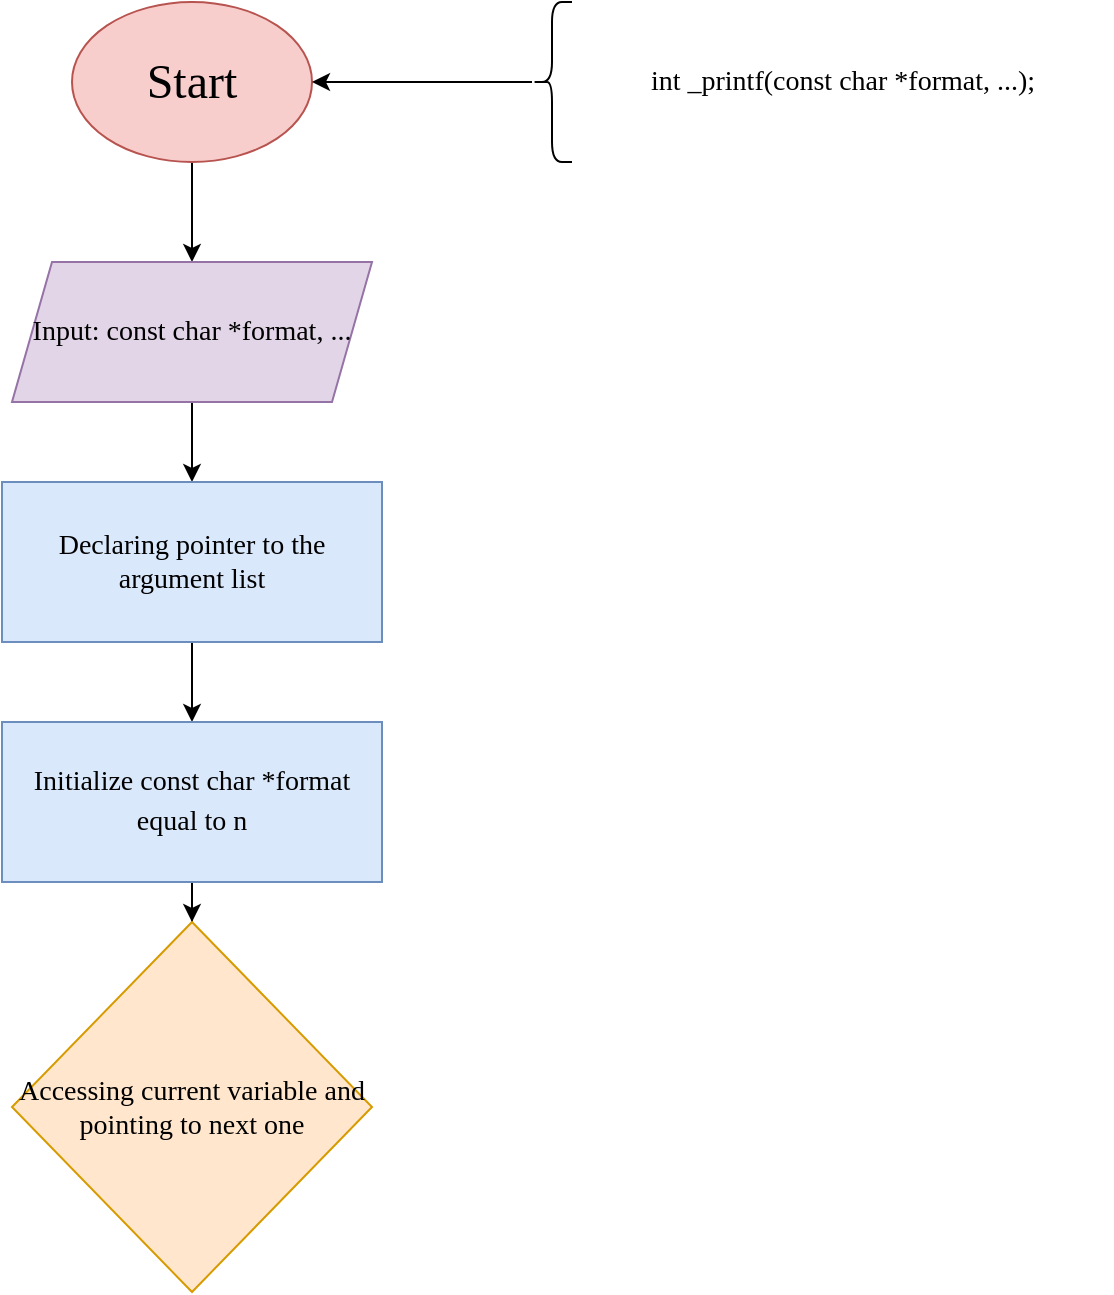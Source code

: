 <mxfile version="21.2.1" type="github">
  <diagram name="Page-1" id="gzBwzpMSBVfqFmjMRgq_">
    <mxGraphModel dx="1050" dy="665" grid="1" gridSize="10" guides="1" tooltips="1" connect="1" arrows="1" fold="1" page="1" pageScale="1" pageWidth="827" pageHeight="1169" math="0" shadow="0">
      <root>
        <mxCell id="0" />
        <mxCell id="1" parent="0" />
        <mxCell id="s2OsbMv8eEPXfgkgAl__-15" value="" style="edgeStyle=orthogonalEdgeStyle;rounded=0;orthogonalLoop=1;jettySize=auto;html=1;" edge="1" parent="1" source="x_UqHdZrBDTHnCHfq9N3-1" target="s2OsbMv8eEPXfgkgAl__-14">
          <mxGeometry relative="1" as="geometry" />
        </mxCell>
        <mxCell id="x_UqHdZrBDTHnCHfq9N3-1" value="&lt;font style=&quot;font-size: 24px;&quot; face=&quot;Verdana&quot;&gt;Start&lt;/font&gt;" style="ellipse;whiteSpace=wrap;html=1;fillColor=#f8cecc;strokeColor=#b85450;" parent="1" vertex="1">
          <mxGeometry x="250" y="50" width="120" height="80" as="geometry" />
        </mxCell>
        <mxCell id="s2OsbMv8eEPXfgkgAl__-11" value="" style="edgeStyle=orthogonalEdgeStyle;rounded=0;orthogonalLoop=1;jettySize=auto;html=1;" edge="1" parent="1" source="s2OsbMv8eEPXfgkgAl__-4" target="x_UqHdZrBDTHnCHfq9N3-1">
          <mxGeometry relative="1" as="geometry" />
        </mxCell>
        <mxCell id="s2OsbMv8eEPXfgkgAl__-4" value="" style="shape=curlyBracket;whiteSpace=wrap;html=1;rounded=1;labelPosition=left;verticalLabelPosition=middle;align=right;verticalAlign=middle;" vertex="1" parent="1">
          <mxGeometry x="480" y="50" width="20" height="80" as="geometry" />
        </mxCell>
        <mxCell id="s2OsbMv8eEPXfgkgAl__-6" value="&lt;font style=&quot;font-size: 14px;&quot; face=&quot;Verdana&quot;&gt;int _printf(const char *format, ...);&lt;/font&gt;" style="text;html=1;align=center;verticalAlign=middle;resizable=0;points=[];autosize=1;strokeColor=none;fillColor=none;" vertex="1" parent="1">
          <mxGeometry x="500" y="75" width="270" height="30" as="geometry" />
        </mxCell>
        <mxCell id="s2OsbMv8eEPXfgkgAl__-17" value="" style="edgeStyle=orthogonalEdgeStyle;rounded=0;orthogonalLoop=1;jettySize=auto;html=1;" edge="1" parent="1" source="s2OsbMv8eEPXfgkgAl__-14" target="s2OsbMv8eEPXfgkgAl__-16">
          <mxGeometry relative="1" as="geometry" />
        </mxCell>
        <mxCell id="s2OsbMv8eEPXfgkgAl__-14" value="&lt;font style=&quot;font-size: 14px;&quot; face=&quot;Verdana&quot;&gt;Input:&amp;nbsp;const char *format, ...&lt;/font&gt;" style="shape=parallelogram;perimeter=parallelogramPerimeter;whiteSpace=wrap;html=1;fixedSize=1;fillColor=#e1d5e7;strokeColor=#9673a6;" vertex="1" parent="1">
          <mxGeometry x="220" y="180" width="180" height="70" as="geometry" />
        </mxCell>
        <mxCell id="s2OsbMv8eEPXfgkgAl__-20" value="" style="edgeStyle=orthogonalEdgeStyle;rounded=0;orthogonalLoop=1;jettySize=auto;html=1;" edge="1" parent="1" source="s2OsbMv8eEPXfgkgAl__-16" target="s2OsbMv8eEPXfgkgAl__-19">
          <mxGeometry relative="1" as="geometry" />
        </mxCell>
        <mxCell id="s2OsbMv8eEPXfgkgAl__-16" value="&lt;font style=&quot;font-size: 14px;&quot; face=&quot;Verdana&quot;&gt;Declaring pointer to the argument list&lt;br&gt;&lt;/font&gt;" style="rounded=0;whiteSpace=wrap;html=1;fillColor=#dae8fc;strokeColor=#6c8ebf;" vertex="1" parent="1">
          <mxGeometry x="215" y="290" width="190" height="80" as="geometry" />
        </mxCell>
        <mxCell id="s2OsbMv8eEPXfgkgAl__-22" value="" style="edgeStyle=orthogonalEdgeStyle;rounded=0;orthogonalLoop=1;jettySize=auto;html=1;" edge="1" parent="1" source="s2OsbMv8eEPXfgkgAl__-19" target="s2OsbMv8eEPXfgkgAl__-21">
          <mxGeometry relative="1" as="geometry" />
        </mxCell>
        <mxCell id="s2OsbMv8eEPXfgkgAl__-19" value="&lt;font style=&quot;font-size: 14px;&quot; face=&quot;Verdana&quot;&gt;Initialize const char *format equal to n&lt;/font&gt;&lt;font size=&quot;3&quot; face=&quot;Verdana&quot;&gt;&lt;br&gt;&lt;/font&gt;" style="rounded=0;whiteSpace=wrap;html=1;fillColor=#dae8fc;strokeColor=#6c8ebf;" vertex="1" parent="1">
          <mxGeometry x="215" y="410" width="190" height="80" as="geometry" />
        </mxCell>
        <mxCell id="s2OsbMv8eEPXfgkgAl__-21" value="&lt;font style=&quot;font-size: 14px;&quot; face=&quot;Verdana&quot;&gt;Accessing current variable and pointing to next one&lt;/font&gt;" style="rhombus;whiteSpace=wrap;html=1;fillColor=#ffe6cc;strokeColor=#d79b00;" vertex="1" parent="1">
          <mxGeometry x="220" y="510" width="180" height="185" as="geometry" />
        </mxCell>
      </root>
    </mxGraphModel>
  </diagram>
</mxfile>
